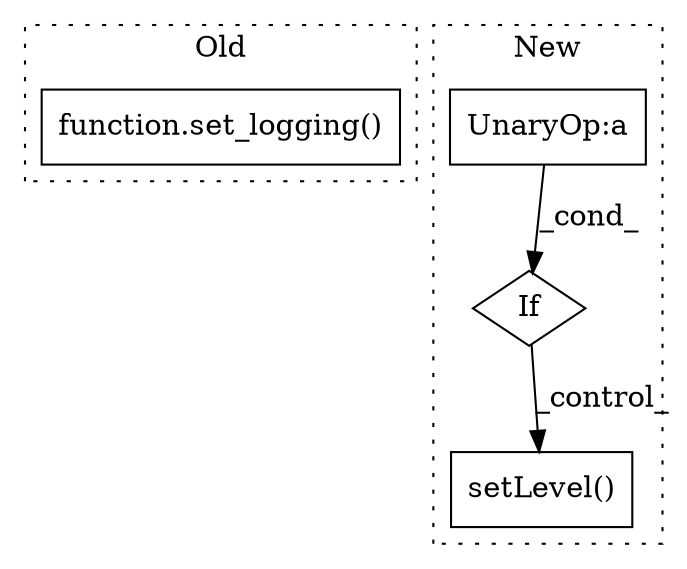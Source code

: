 digraph G {
subgraph cluster0 {
1 [label="function.set_logging()" a="75" s="1226" l="28" shape="box"];
label = "Old";
style="dotted";
}
subgraph cluster1 {
2 [label="setLevel()" a="75" s="1291,1322" l="16,1" shape="box"];
3 [label="If" a="96" s="1267" l="3" shape="diamond"];
4 [label="UnaryOp:a" a="61" s="1270" l="11" shape="box"];
label = "New";
style="dotted";
}
3 -> 2 [label="_control_"];
4 -> 3 [label="_cond_"];
}